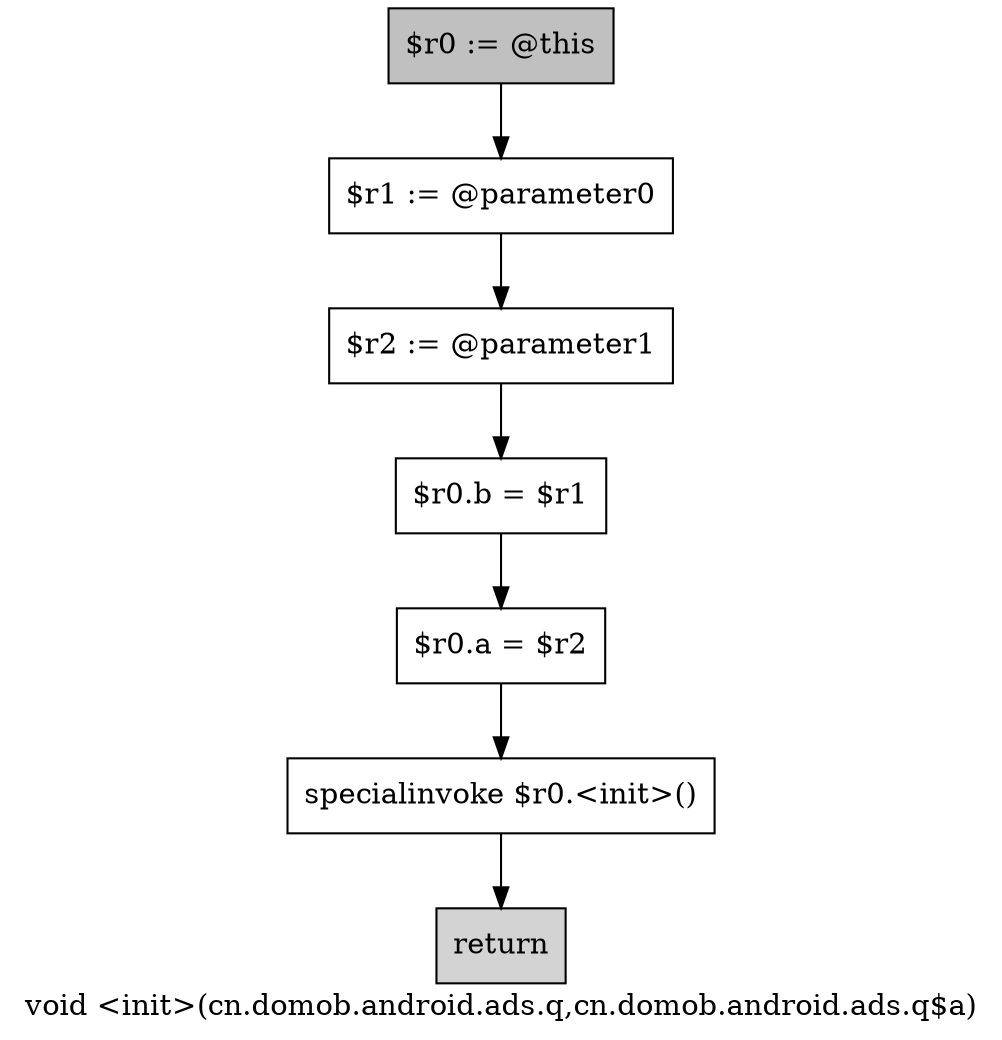 digraph "void <init>(cn.domob.android.ads.q,cn.domob.android.ads.q$a)" {
    label="void <init>(cn.domob.android.ads.q,cn.domob.android.ads.q$a)";
    node [shape=box];
    "0" [style=filled,fillcolor=gray,label="$r0 := @this",];
    "1" [label="$r1 := @parameter0",];
    "0"->"1";
    "2" [label="$r2 := @parameter1",];
    "1"->"2";
    "3" [label="$r0.b = $r1",];
    "2"->"3";
    "4" [label="$r0.a = $r2",];
    "3"->"4";
    "5" [label="specialinvoke $r0.<init>()",];
    "4"->"5";
    "6" [style=filled,fillcolor=lightgray,label="return",];
    "5"->"6";
}
